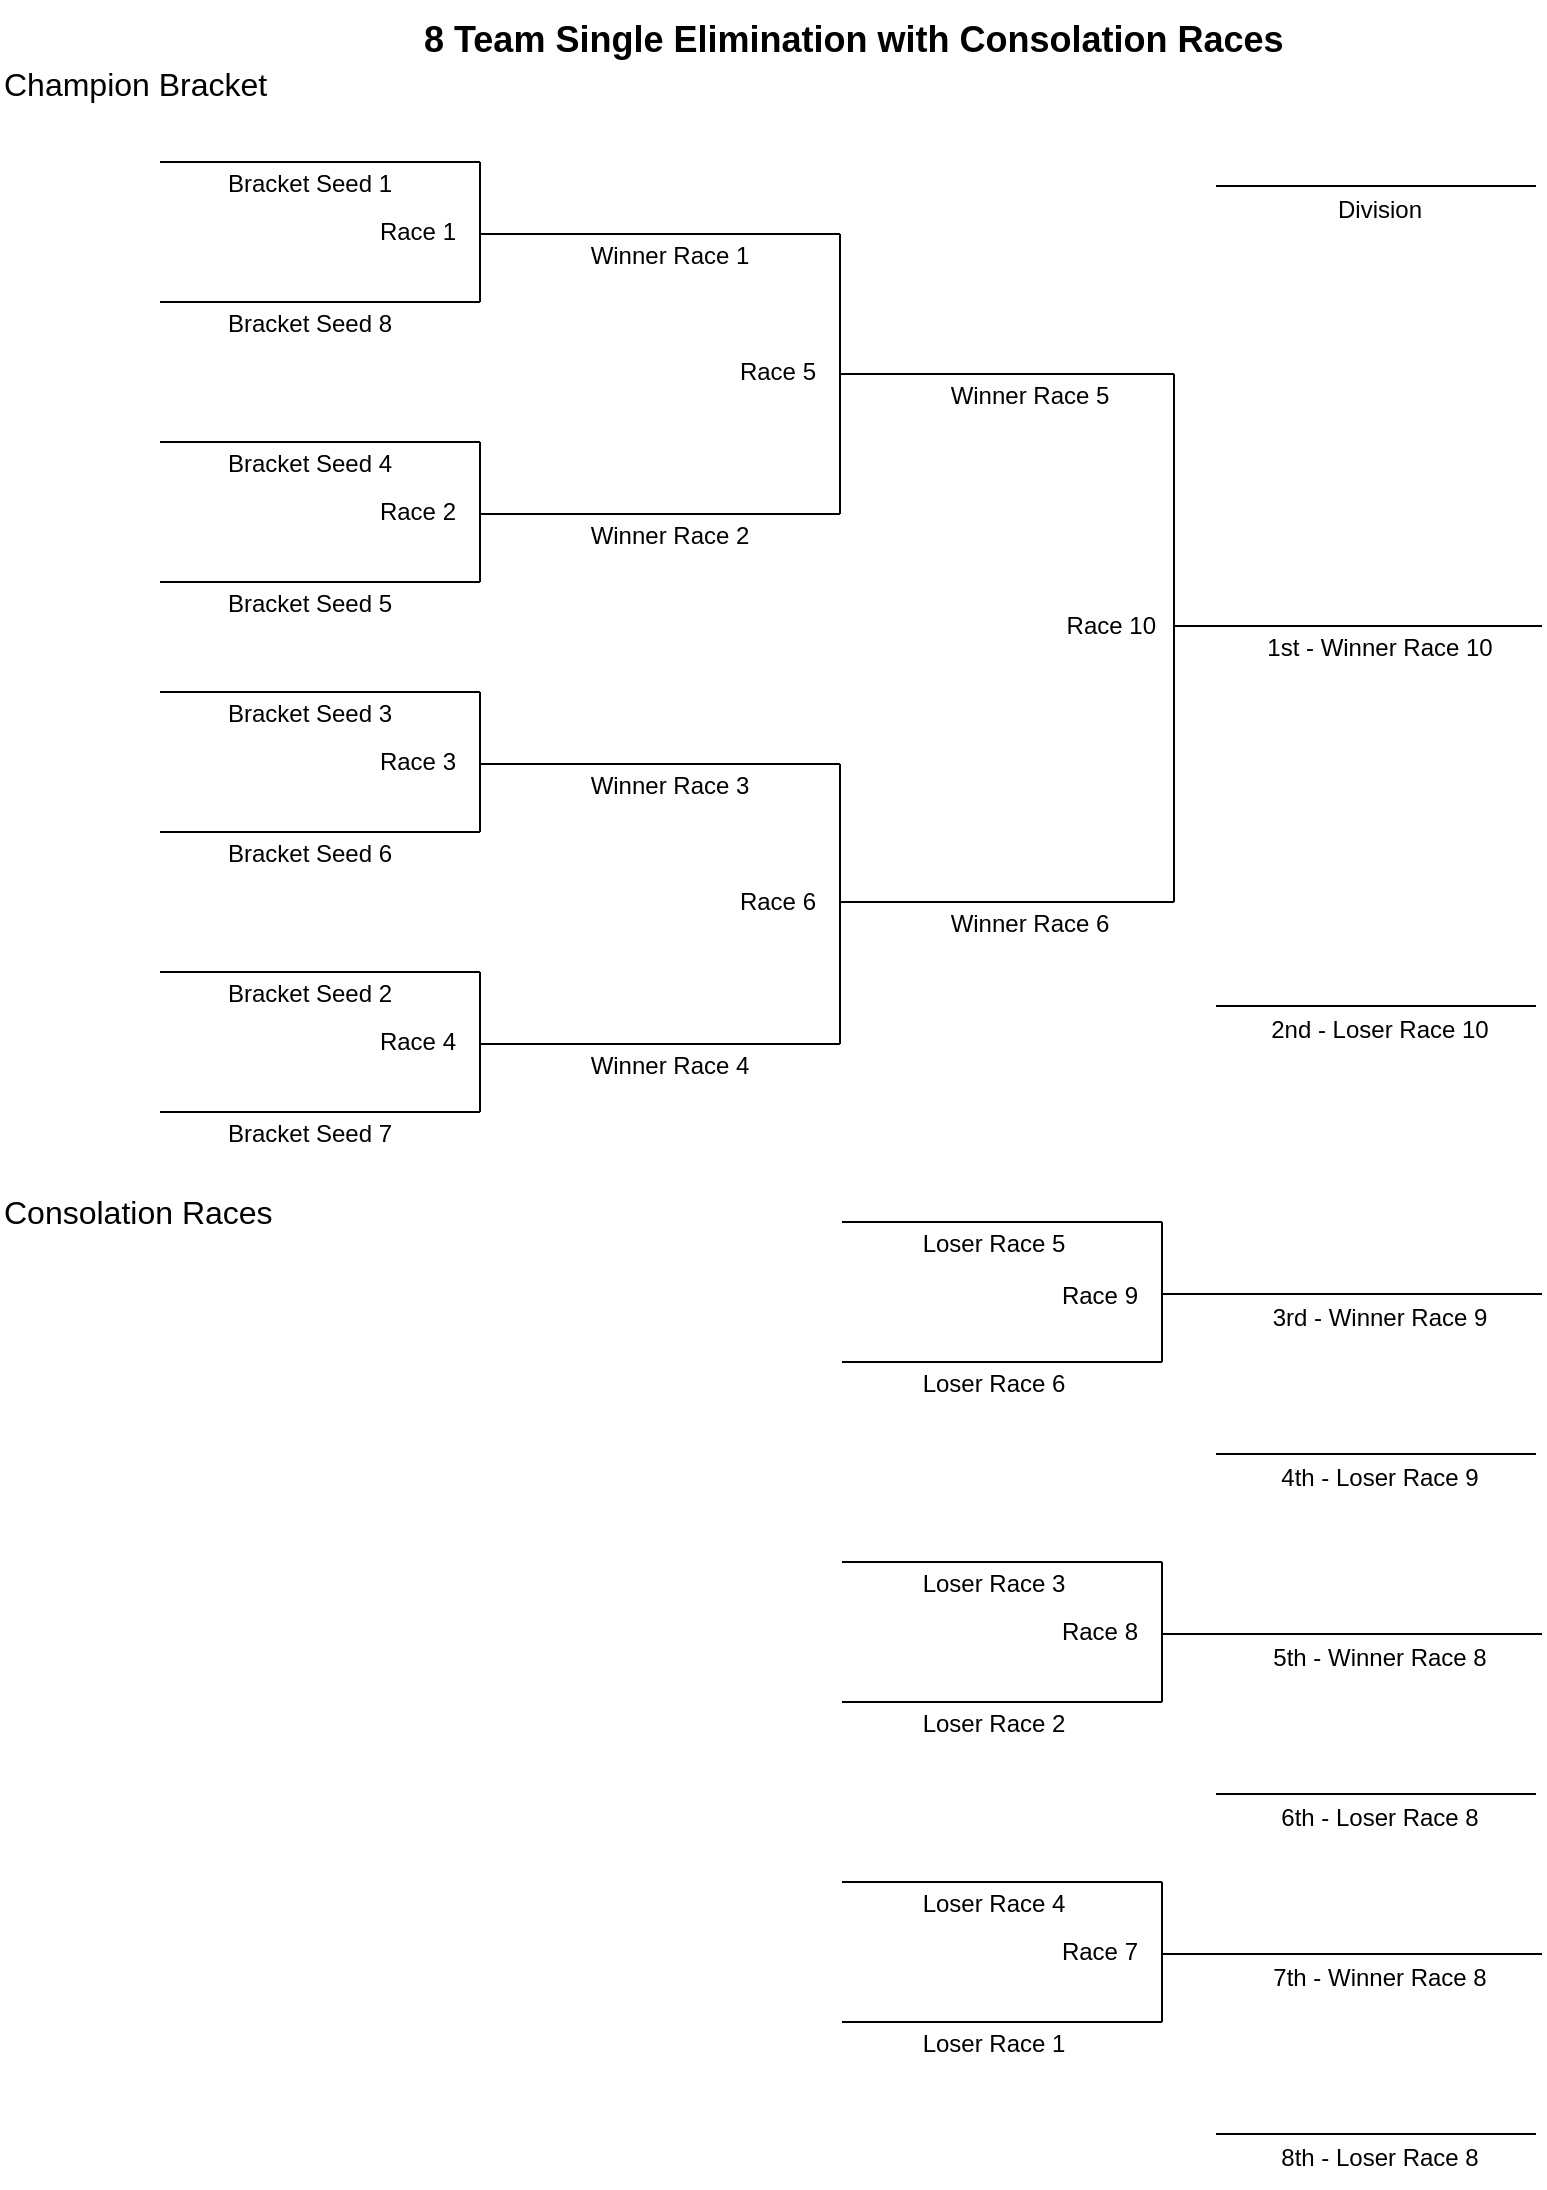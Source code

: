 <mxfile version="25.0.2">
  <diagram name="Page-1" id="gNxw8MddvVBNjZTbIHWo">
    <mxGraphModel dx="1114" dy="999" grid="1" gridSize="10" guides="1" tooltips="1" connect="1" arrows="1" fold="1" page="1" pageScale="1" pageWidth="850" pageHeight="1100" math="0" shadow="0">
      <root>
        <mxCell id="0" />
        <mxCell id="1" parent="0" />
        <mxCell id="H3SU6zbXUFuWfZ92cG2d-4" value="&lt;font style=&quot;font-size: 16px;&quot;&gt;Champion Bracket&lt;/font&gt;" style="text;html=1;align=left;verticalAlign=middle;whiteSpace=wrap;rounded=0;" parent="1" vertex="1">
          <mxGeometry x="9" y="30" width="141" height="30" as="geometry" />
        </mxCell>
        <mxCell id="H3SU6zbXUFuWfZ92cG2d-8" value="" style="group" parent="1" vertex="1" connectable="0">
          <mxGeometry x="289" y="120" width="320" height="70" as="geometry" />
        </mxCell>
        <mxCell id="H3SU6zbXUFuWfZ92cG2d-1" value="" style="endArrow=none;html=1;rounded=0;" parent="H3SU6zbXUFuWfZ92cG2d-8" edge="1">
          <mxGeometry width="50" height="50" relative="1" as="geometry">
            <mxPoint as="sourcePoint" />
            <mxPoint x="140" as="targetPoint" />
          </mxGeometry>
        </mxCell>
        <mxCell id="H3SU6zbXUFuWfZ92cG2d-2" value="" style="endArrow=none;html=1;rounded=0;" parent="H3SU6zbXUFuWfZ92cG2d-8" edge="1">
          <mxGeometry width="50" height="50" relative="1" as="geometry">
            <mxPoint y="140" as="sourcePoint" />
            <mxPoint x="140" y="140" as="targetPoint" />
          </mxGeometry>
        </mxCell>
        <mxCell id="H3SU6zbXUFuWfZ92cG2d-3" value="" style="endArrow=none;html=1;rounded=0;" parent="H3SU6zbXUFuWfZ92cG2d-8" edge="1">
          <mxGeometry width="50" height="50" relative="1" as="geometry">
            <mxPoint x="140" y="140" as="sourcePoint" />
            <mxPoint x="140" as="targetPoint" />
          </mxGeometry>
        </mxCell>
        <mxCell id="H3SU6zbXUFuWfZ92cG2d-5" value="Race 5" style="text;html=1;align=right;verticalAlign=middle;whiteSpace=wrap;rounded=0;" parent="H3SU6zbXUFuWfZ92cG2d-8" vertex="1">
          <mxGeometry x="40" y="54" width="90" height="30" as="geometry" />
        </mxCell>
        <mxCell id="H3SU6zbXUFuWfZ92cG2d-7" value="" style="endArrow=none;html=1;rounded=0;" parent="H3SU6zbXUFuWfZ92cG2d-8" edge="1">
          <mxGeometry width="50" height="50" relative="1" as="geometry">
            <mxPoint x="140" y="70" as="sourcePoint" />
            <mxPoint x="300" y="70" as="targetPoint" />
          </mxGeometry>
        </mxCell>
        <mxCell id="H3SU6zbXUFuWfZ92cG2d-9" value="" style="group" parent="1" vertex="1" connectable="0">
          <mxGeometry x="289" y="390" width="360" height="70" as="geometry" />
        </mxCell>
        <mxCell id="H3SU6zbXUFuWfZ92cG2d-14" value="" style="endArrow=none;html=1;rounded=0;" parent="H3SU6zbXUFuWfZ92cG2d-9" edge="1">
          <mxGeometry width="50" height="50" relative="1" as="geometry">
            <mxPoint x="140" y="64" as="sourcePoint" />
            <mxPoint x="300" y="64" as="targetPoint" />
          </mxGeometry>
        </mxCell>
        <mxCell id="H3SU6zbXUFuWfZ92cG2d-38" value="Winner Race 6" style="text;html=1;align=center;verticalAlign=middle;whiteSpace=wrap;rounded=0;" parent="H3SU6zbXUFuWfZ92cG2d-9" vertex="1">
          <mxGeometry x="190" y="60" width="90" height="30" as="geometry" />
        </mxCell>
        <mxCell id="H3SU6zbXUFuWfZ92cG2d-15" value="" style="group" parent="1" vertex="1" connectable="0">
          <mxGeometry x="368" y="784" width="320" height="70" as="geometry" />
        </mxCell>
        <mxCell id="H3SU6zbXUFuWfZ92cG2d-16" value="" style="endArrow=none;html=1;rounded=0;" parent="H3SU6zbXUFuWfZ92cG2d-15" edge="1">
          <mxGeometry width="50" height="50" relative="1" as="geometry">
            <mxPoint x="62" as="sourcePoint" />
            <mxPoint x="222" as="targetPoint" />
          </mxGeometry>
        </mxCell>
        <mxCell id="H3SU6zbXUFuWfZ92cG2d-17" value="" style="endArrow=none;html=1;rounded=0;" parent="H3SU6zbXUFuWfZ92cG2d-15" edge="1">
          <mxGeometry width="50" height="50" relative="1" as="geometry">
            <mxPoint x="62" y="70" as="sourcePoint" />
            <mxPoint x="222" y="70" as="targetPoint" />
          </mxGeometry>
        </mxCell>
        <mxCell id="H3SU6zbXUFuWfZ92cG2d-18" value="" style="endArrow=none;html=1;rounded=0;" parent="H3SU6zbXUFuWfZ92cG2d-15" edge="1">
          <mxGeometry width="50" height="50" relative="1" as="geometry">
            <mxPoint x="222" y="70" as="sourcePoint" />
            <mxPoint x="222" as="targetPoint" />
          </mxGeometry>
        </mxCell>
        <mxCell id="H3SU6zbXUFuWfZ92cG2d-19" value="Race 8" style="text;html=1;align=right;verticalAlign=middle;whiteSpace=wrap;rounded=0;" parent="H3SU6zbXUFuWfZ92cG2d-15" vertex="1">
          <mxGeometry x="122" y="20" width="90" height="30" as="geometry" />
        </mxCell>
        <mxCell id="H3SU6zbXUFuWfZ92cG2d-20" value="" style="endArrow=none;html=1;rounded=0;" parent="H3SU6zbXUFuWfZ92cG2d-15" edge="1">
          <mxGeometry width="50" height="50" relative="1" as="geometry">
            <mxPoint x="222" y="36" as="sourcePoint" />
            <mxPoint x="412" y="36" as="targetPoint" />
          </mxGeometry>
        </mxCell>
        <mxCell id="H3SU6zbXUFuWfZ92cG2d-21" value="&lt;font style=&quot;font-size: 16px;&quot;&gt;Consolation Races&lt;/font&gt;" style="text;html=1;align=left;verticalAlign=middle;whiteSpace=wrap;rounded=0;" parent="1" vertex="1">
          <mxGeometry x="9" y="594" width="151" height="30" as="geometry" />
        </mxCell>
        <mxCell id="H3SU6zbXUFuWfZ92cG2d-22" value="Race 10" style="text;html=1;align=right;verticalAlign=middle;whiteSpace=wrap;rounded=0;" parent="1" vertex="1">
          <mxGeometry x="499" y="301" width="90" height="30" as="geometry" />
        </mxCell>
        <mxCell id="H3SU6zbXUFuWfZ92cG2d-24" value="" style="endArrow=none;html=1;rounded=0;" parent="1" edge="1">
          <mxGeometry width="50" height="50" relative="1" as="geometry">
            <mxPoint x="596" y="454" as="sourcePoint" />
            <mxPoint x="596" y="190" as="targetPoint" />
          </mxGeometry>
        </mxCell>
        <mxCell id="H3SU6zbXUFuWfZ92cG2d-25" value="" style="endArrow=none;html=1;rounded=0;" parent="1" edge="1">
          <mxGeometry width="50" height="50" relative="1" as="geometry">
            <mxPoint x="596" y="316" as="sourcePoint" />
            <mxPoint x="780" y="316" as="targetPoint" />
          </mxGeometry>
        </mxCell>
        <mxCell id="H3SU6zbXUFuWfZ92cG2d-26" value="" style="endArrow=none;html=1;rounded=0;" parent="1" edge="1">
          <mxGeometry width="50" height="50" relative="1" as="geometry">
            <mxPoint x="617" y="506" as="sourcePoint" />
            <mxPoint x="777" y="506" as="targetPoint" />
          </mxGeometry>
        </mxCell>
        <mxCell id="H3SU6zbXUFuWfZ92cG2d-32" value="1st - Winner Race 10" style="text;html=1;align=center;verticalAlign=middle;whiteSpace=wrap;rounded=0;" parent="1" vertex="1">
          <mxGeometry x="641" y="312" width="116" height="30" as="geometry" />
        </mxCell>
        <mxCell id="H3SU6zbXUFuWfZ92cG2d-33" value="2nd - Loser Race 10" style="text;html=1;align=center;verticalAlign=middle;whiteSpace=wrap;rounded=0;" parent="1" vertex="1">
          <mxGeometry x="641" y="503" width="116" height="30" as="geometry" />
        </mxCell>
        <mxCell id="H3SU6zbXUFuWfZ92cG2d-36" value="4th - Loser Race 9" style="text;html=1;align=center;verticalAlign=middle;whiteSpace=wrap;rounded=0;" parent="1" vertex="1">
          <mxGeometry x="641" y="727" width="116" height="30" as="geometry" />
        </mxCell>
        <mxCell id="H3SU6zbXUFuWfZ92cG2d-37" value="Winner Race 5" style="text;html=1;align=center;verticalAlign=middle;whiteSpace=wrap;rounded=0;" parent="1" vertex="1">
          <mxGeometry x="479" y="186" width="90" height="30" as="geometry" />
        </mxCell>
        <mxCell id="H3SU6zbXUFuWfZ92cG2d-39" value="Loser Race 3" style="text;html=1;align=center;verticalAlign=middle;whiteSpace=wrap;rounded=0;" parent="1" vertex="1">
          <mxGeometry x="461" y="780" width="90" height="30" as="geometry" />
        </mxCell>
        <mxCell id="H3SU6zbXUFuWfZ92cG2d-40" value="Loser Race 2" style="text;html=1;align=center;verticalAlign=middle;whiteSpace=wrap;rounded=0;" parent="1" vertex="1">
          <mxGeometry x="461" y="850" width="90" height="30" as="geometry" />
        </mxCell>
        <mxCell id="H3SU6zbXUFuWfZ92cG2d-41" value="Winner Race 1" style="text;html=1;align=center;verticalAlign=middle;whiteSpace=wrap;rounded=0;" parent="1" vertex="1">
          <mxGeometry x="299" y="116" width="90" height="30" as="geometry" />
        </mxCell>
        <mxCell id="H3SU6zbXUFuWfZ92cG2d-42" value="Winner Race 2" style="text;html=1;align=center;verticalAlign=middle;whiteSpace=wrap;rounded=0;" parent="1" vertex="1">
          <mxGeometry x="299" y="256" width="90" height="30" as="geometry" />
        </mxCell>
        <mxCell id="IuvQdy2Z3pqtqVISLEcr-9" value="5th - Winner Race 8" style="text;html=1;align=center;verticalAlign=middle;whiteSpace=wrap;rounded=0;" parent="1" vertex="1">
          <mxGeometry x="636" y="817" width="126" height="30" as="geometry" />
        </mxCell>
        <mxCell id="IuvQdy2Z3pqtqVISLEcr-16" value="" style="endArrow=none;html=1;rounded=0;" parent="1" edge="1">
          <mxGeometry width="50" height="50" relative="1" as="geometry">
            <mxPoint x="518" y="190" as="sourcePoint" />
            <mxPoint x="596" y="190" as="targetPoint" />
          </mxGeometry>
        </mxCell>
        <mxCell id="IuvQdy2Z3pqtqVISLEcr-17" value="" style="endArrow=none;html=1;rounded=0;" parent="1" edge="1">
          <mxGeometry width="50" height="50" relative="1" as="geometry">
            <mxPoint x="518" y="454" as="sourcePoint" />
            <mxPoint x="596" y="454" as="targetPoint" />
          </mxGeometry>
        </mxCell>
        <mxCell id="IuvQdy2Z3pqtqVISLEcr-18" value="" style="endArrow=none;html=1;rounded=0;" parent="1" edge="1">
          <mxGeometry width="50" height="50" relative="1" as="geometry">
            <mxPoint x="617" y="730" as="sourcePoint" />
            <mxPoint x="777" y="730" as="targetPoint" />
          </mxGeometry>
        </mxCell>
        <mxCell id="Z-EwFcKrp6Wiq-JpFyMq-1" value="" style="group" parent="1" vertex="1" connectable="0">
          <mxGeometry x="89" y="154" width="320" height="70" as="geometry" />
        </mxCell>
        <mxCell id="Z-EwFcKrp6Wiq-JpFyMq-2" value="" style="endArrow=none;html=1;rounded=0;" parent="Z-EwFcKrp6Wiq-JpFyMq-1" edge="1">
          <mxGeometry width="50" height="50" relative="1" as="geometry">
            <mxPoint y="70" as="sourcePoint" />
            <mxPoint x="160" y="70" as="targetPoint" />
          </mxGeometry>
        </mxCell>
        <mxCell id="Z-EwFcKrp6Wiq-JpFyMq-3" value="" style="endArrow=none;html=1;rounded=0;" parent="Z-EwFcKrp6Wiq-JpFyMq-1" edge="1">
          <mxGeometry width="50" height="50" relative="1" as="geometry">
            <mxPoint y="140" as="sourcePoint" />
            <mxPoint x="160" y="140" as="targetPoint" />
          </mxGeometry>
        </mxCell>
        <mxCell id="Z-EwFcKrp6Wiq-JpFyMq-4" value="" style="endArrow=none;html=1;rounded=0;" parent="Z-EwFcKrp6Wiq-JpFyMq-1" edge="1">
          <mxGeometry width="50" height="50" relative="1" as="geometry">
            <mxPoint x="160" y="140" as="sourcePoint" />
            <mxPoint x="160" y="70" as="targetPoint" />
          </mxGeometry>
        </mxCell>
        <mxCell id="Z-EwFcKrp6Wiq-JpFyMq-5" value="Race 2" style="text;html=1;align=right;verticalAlign=middle;whiteSpace=wrap;rounded=0;" parent="Z-EwFcKrp6Wiq-JpFyMq-1" vertex="1">
          <mxGeometry x="60" y="90" width="90" height="30" as="geometry" />
        </mxCell>
        <mxCell id="Z-EwFcKrp6Wiq-JpFyMq-6" value="" style="endArrow=none;html=1;rounded=0;" parent="Z-EwFcKrp6Wiq-JpFyMq-1" edge="1">
          <mxGeometry width="50" height="50" relative="1" as="geometry">
            <mxPoint x="160" y="106" as="sourcePoint" />
            <mxPoint x="320" y="106" as="targetPoint" />
          </mxGeometry>
        </mxCell>
        <mxCell id="Z-EwFcKrp6Wiq-JpFyMq-7" value="" style="group" parent="1" vertex="1" connectable="0">
          <mxGeometry x="368" y="614" width="320" height="70" as="geometry" />
        </mxCell>
        <mxCell id="Z-EwFcKrp6Wiq-JpFyMq-8" value="" style="endArrow=none;html=1;rounded=0;" parent="Z-EwFcKrp6Wiq-JpFyMq-7" edge="1">
          <mxGeometry width="50" height="50" relative="1" as="geometry">
            <mxPoint x="62" as="sourcePoint" />
            <mxPoint x="222" as="targetPoint" />
          </mxGeometry>
        </mxCell>
        <mxCell id="Z-EwFcKrp6Wiq-JpFyMq-9" value="" style="endArrow=none;html=1;rounded=0;" parent="Z-EwFcKrp6Wiq-JpFyMq-7" edge="1">
          <mxGeometry width="50" height="50" relative="1" as="geometry">
            <mxPoint x="62" y="70" as="sourcePoint" />
            <mxPoint x="222" y="70" as="targetPoint" />
          </mxGeometry>
        </mxCell>
        <mxCell id="Z-EwFcKrp6Wiq-JpFyMq-10" value="" style="endArrow=none;html=1;rounded=0;" parent="Z-EwFcKrp6Wiq-JpFyMq-7" edge="1">
          <mxGeometry width="50" height="50" relative="1" as="geometry">
            <mxPoint x="222" y="70" as="sourcePoint" />
            <mxPoint x="222" as="targetPoint" />
          </mxGeometry>
        </mxCell>
        <mxCell id="Z-EwFcKrp6Wiq-JpFyMq-11" value="Race 9" style="text;html=1;align=right;verticalAlign=middle;whiteSpace=wrap;rounded=0;" parent="Z-EwFcKrp6Wiq-JpFyMq-7" vertex="1">
          <mxGeometry x="122" y="22" width="90" height="30" as="geometry" />
        </mxCell>
        <mxCell id="Z-EwFcKrp6Wiq-JpFyMq-12" value="" style="endArrow=none;html=1;rounded=0;" parent="Z-EwFcKrp6Wiq-JpFyMq-7" edge="1">
          <mxGeometry width="50" height="50" relative="1" as="geometry">
            <mxPoint x="222" y="36" as="sourcePoint" />
            <mxPoint x="412" y="36" as="targetPoint" />
          </mxGeometry>
        </mxCell>
        <mxCell id="Z-EwFcKrp6Wiq-JpFyMq-13" value="Loser Race 5" style="text;html=1;align=center;verticalAlign=middle;whiteSpace=wrap;rounded=0;" parent="1" vertex="1">
          <mxGeometry x="461" y="610" width="90" height="30" as="geometry" />
        </mxCell>
        <mxCell id="Z-EwFcKrp6Wiq-JpFyMq-14" value="Loser Race 6" style="text;html=1;align=center;verticalAlign=middle;whiteSpace=wrap;rounded=0;" parent="1" vertex="1">
          <mxGeometry x="461" y="680" width="90" height="30" as="geometry" />
        </mxCell>
        <mxCell id="Z-EwFcKrp6Wiq-JpFyMq-15" value="3rd - Winner Race 9" style="text;html=1;align=center;verticalAlign=middle;whiteSpace=wrap;rounded=0;" parent="1" vertex="1">
          <mxGeometry x="641" y="647" width="116" height="30" as="geometry" />
        </mxCell>
        <mxCell id="Z-EwFcKrp6Wiq-JpFyMq-16" value="Bracket Seed 4" style="text;html=1;align=center;verticalAlign=middle;whiteSpace=wrap;rounded=0;" parent="1" vertex="1">
          <mxGeometry x="119" y="220" width="90" height="30" as="geometry" />
        </mxCell>
        <mxCell id="Z-EwFcKrp6Wiq-JpFyMq-17" value="Bracket Seed 5" style="text;html=1;align=center;verticalAlign=middle;whiteSpace=wrap;rounded=0;" parent="1" vertex="1">
          <mxGeometry x="119" y="290" width="90" height="30" as="geometry" />
        </mxCell>
        <mxCell id="Z-EwFcKrp6Wiq-JpFyMq-21" value="6th - Loser Race 8" style="text;html=1;align=center;verticalAlign=middle;whiteSpace=wrap;rounded=0;" parent="1" vertex="1">
          <mxGeometry x="646" y="897" width="106" height="30" as="geometry" />
        </mxCell>
        <mxCell id="Z-EwFcKrp6Wiq-JpFyMq-22" value="" style="endArrow=none;html=1;rounded=0;" parent="1" edge="1">
          <mxGeometry width="50" height="50" relative="1" as="geometry">
            <mxPoint x="617" y="900" as="sourcePoint" />
            <mxPoint x="777" y="900" as="targetPoint" />
          </mxGeometry>
        </mxCell>
        <mxCell id="csj1tmw9l9uNEUCIM7JJ-13" value="" style="endArrow=none;html=1;rounded=0;" parent="1" edge="1">
          <mxGeometry width="50" height="50" relative="1" as="geometry">
            <mxPoint x="89" y="84" as="sourcePoint" />
            <mxPoint x="249" y="84" as="targetPoint" />
          </mxGeometry>
        </mxCell>
        <mxCell id="csj1tmw9l9uNEUCIM7JJ-14" value="" style="endArrow=none;html=1;rounded=0;" parent="1" edge="1">
          <mxGeometry width="50" height="50" relative="1" as="geometry">
            <mxPoint x="89" y="154" as="sourcePoint" />
            <mxPoint x="249" y="154" as="targetPoint" />
          </mxGeometry>
        </mxCell>
        <mxCell id="csj1tmw9l9uNEUCIM7JJ-15" value="" style="endArrow=none;html=1;rounded=0;" parent="1" edge="1">
          <mxGeometry width="50" height="50" relative="1" as="geometry">
            <mxPoint x="249" y="154" as="sourcePoint" />
            <mxPoint x="249" y="84" as="targetPoint" />
          </mxGeometry>
        </mxCell>
        <mxCell id="csj1tmw9l9uNEUCIM7JJ-16" value="Race 1" style="text;html=1;align=right;verticalAlign=middle;whiteSpace=wrap;rounded=0;" parent="1" vertex="1">
          <mxGeometry x="149" y="104" width="90" height="30" as="geometry" />
        </mxCell>
        <mxCell id="csj1tmw9l9uNEUCIM7JJ-17" value="" style="endArrow=none;html=1;rounded=0;" parent="1" edge="1">
          <mxGeometry width="50" height="50" relative="1" as="geometry">
            <mxPoint x="249" y="120" as="sourcePoint" />
            <mxPoint x="409" y="120" as="targetPoint" />
          </mxGeometry>
        </mxCell>
        <mxCell id="csj1tmw9l9uNEUCIM7JJ-18" value="Bracket Seed 1" style="text;html=1;align=center;verticalAlign=middle;whiteSpace=wrap;rounded=0;" parent="1" vertex="1">
          <mxGeometry x="119" y="80" width="90" height="30" as="geometry" />
        </mxCell>
        <mxCell id="csj1tmw9l9uNEUCIM7JJ-19" value="Bracket Seed 8" style="text;html=1;align=center;verticalAlign=middle;whiteSpace=wrap;rounded=0;" parent="1" vertex="1">
          <mxGeometry x="119" y="150" width="90" height="30" as="geometry" />
        </mxCell>
        <mxCell id="csj1tmw9l9uNEUCIM7JJ-20" value="" style="group" parent="1" vertex="1" connectable="0">
          <mxGeometry x="368" y="944" width="320" height="70" as="geometry" />
        </mxCell>
        <mxCell id="csj1tmw9l9uNEUCIM7JJ-21" value="" style="endArrow=none;html=1;rounded=0;" parent="csj1tmw9l9uNEUCIM7JJ-20" edge="1">
          <mxGeometry width="50" height="50" relative="1" as="geometry">
            <mxPoint x="62" as="sourcePoint" />
            <mxPoint x="222" as="targetPoint" />
          </mxGeometry>
        </mxCell>
        <mxCell id="csj1tmw9l9uNEUCIM7JJ-22" value="" style="endArrow=none;html=1;rounded=0;" parent="csj1tmw9l9uNEUCIM7JJ-20" edge="1">
          <mxGeometry width="50" height="50" relative="1" as="geometry">
            <mxPoint x="62" y="70" as="sourcePoint" />
            <mxPoint x="222" y="70" as="targetPoint" />
          </mxGeometry>
        </mxCell>
        <mxCell id="csj1tmw9l9uNEUCIM7JJ-23" value="" style="endArrow=none;html=1;rounded=0;" parent="csj1tmw9l9uNEUCIM7JJ-20" edge="1">
          <mxGeometry width="50" height="50" relative="1" as="geometry">
            <mxPoint x="222" y="70" as="sourcePoint" />
            <mxPoint x="222" as="targetPoint" />
          </mxGeometry>
        </mxCell>
        <mxCell id="csj1tmw9l9uNEUCIM7JJ-24" value="Race 7" style="text;html=1;align=right;verticalAlign=middle;whiteSpace=wrap;rounded=0;" parent="csj1tmw9l9uNEUCIM7JJ-20" vertex="1">
          <mxGeometry x="122" y="20" width="90" height="30" as="geometry" />
        </mxCell>
        <mxCell id="csj1tmw9l9uNEUCIM7JJ-25" value="" style="endArrow=none;html=1;rounded=0;" parent="csj1tmw9l9uNEUCIM7JJ-20" edge="1">
          <mxGeometry width="50" height="50" relative="1" as="geometry">
            <mxPoint x="222" y="36" as="sourcePoint" />
            <mxPoint x="412" y="36" as="targetPoint" />
          </mxGeometry>
        </mxCell>
        <mxCell id="csj1tmw9l9uNEUCIM7JJ-26" value="Loser Race 1" style="text;html=1;align=center;verticalAlign=middle;whiteSpace=wrap;rounded=0;" parent="1" vertex="1">
          <mxGeometry x="461" y="1010" width="90" height="30" as="geometry" />
        </mxCell>
        <mxCell id="csj1tmw9l9uNEUCIM7JJ-27" value="7th - Winner Race 8" style="text;html=1;align=center;verticalAlign=middle;whiteSpace=wrap;rounded=0;" parent="1" vertex="1">
          <mxGeometry x="641" y="977" width="116" height="30" as="geometry" />
        </mxCell>
        <mxCell id="csj1tmw9l9uNEUCIM7JJ-30" value="8th - Loser Race 8" style="text;html=1;align=center;verticalAlign=middle;whiteSpace=wrap;rounded=0;" parent="1" vertex="1">
          <mxGeometry x="646" y="1067" width="106" height="30" as="geometry" />
        </mxCell>
        <mxCell id="csj1tmw9l9uNEUCIM7JJ-31" value="" style="endArrow=none;html=1;rounded=0;" parent="1" edge="1">
          <mxGeometry width="50" height="50" relative="1" as="geometry">
            <mxPoint x="617" y="1070" as="sourcePoint" />
            <mxPoint x="777" y="1070" as="targetPoint" />
          </mxGeometry>
        </mxCell>
        <mxCell id="csj1tmw9l9uNEUCIM7JJ-32" value="Loser Race 4" style="text;html=1;align=center;verticalAlign=middle;whiteSpace=wrap;rounded=0;" parent="1" vertex="1">
          <mxGeometry x="461" y="940" width="90" height="30" as="geometry" />
        </mxCell>
        <mxCell id="csj1tmw9l9uNEUCIM7JJ-33" value="" style="endArrow=none;html=1;rounded=0;" parent="1" edge="1">
          <mxGeometry width="50" height="50" relative="1" as="geometry">
            <mxPoint x="289" y="385" as="sourcePoint" />
            <mxPoint x="429" y="385" as="targetPoint" />
          </mxGeometry>
        </mxCell>
        <mxCell id="csj1tmw9l9uNEUCIM7JJ-34" value="" style="endArrow=none;html=1;rounded=0;" parent="1" edge="1">
          <mxGeometry width="50" height="50" relative="1" as="geometry">
            <mxPoint x="289" y="525" as="sourcePoint" />
            <mxPoint x="429" y="525" as="targetPoint" />
          </mxGeometry>
        </mxCell>
        <mxCell id="csj1tmw9l9uNEUCIM7JJ-35" value="" style="endArrow=none;html=1;rounded=0;" parent="1" edge="1">
          <mxGeometry width="50" height="50" relative="1" as="geometry">
            <mxPoint x="429" y="525" as="sourcePoint" />
            <mxPoint x="429" y="385" as="targetPoint" />
          </mxGeometry>
        </mxCell>
        <mxCell id="csj1tmw9l9uNEUCIM7JJ-36" value="Race 6" style="text;html=1;align=right;verticalAlign=middle;whiteSpace=wrap;rounded=0;" parent="1" vertex="1">
          <mxGeometry x="329" y="439" width="90" height="30" as="geometry" />
        </mxCell>
        <mxCell id="csj1tmw9l9uNEUCIM7JJ-37" value="Winner Race 3" style="text;html=1;align=center;verticalAlign=middle;whiteSpace=wrap;rounded=0;" parent="1" vertex="1">
          <mxGeometry x="299" y="381" width="90" height="30" as="geometry" />
        </mxCell>
        <mxCell id="csj1tmw9l9uNEUCIM7JJ-38" value="Winner Race 4" style="text;html=1;align=center;verticalAlign=middle;whiteSpace=wrap;rounded=0;" parent="1" vertex="1">
          <mxGeometry x="299" y="521" width="90" height="30" as="geometry" />
        </mxCell>
        <mxCell id="csj1tmw9l9uNEUCIM7JJ-39" value="" style="group" parent="1" vertex="1" connectable="0">
          <mxGeometry x="89" y="419" width="320" height="70" as="geometry" />
        </mxCell>
        <mxCell id="csj1tmw9l9uNEUCIM7JJ-40" value="" style="endArrow=none;html=1;rounded=0;" parent="csj1tmw9l9uNEUCIM7JJ-39" edge="1">
          <mxGeometry width="50" height="50" relative="1" as="geometry">
            <mxPoint y="70" as="sourcePoint" />
            <mxPoint x="160" y="70" as="targetPoint" />
          </mxGeometry>
        </mxCell>
        <mxCell id="csj1tmw9l9uNEUCIM7JJ-41" value="" style="endArrow=none;html=1;rounded=0;" parent="csj1tmw9l9uNEUCIM7JJ-39" edge="1">
          <mxGeometry width="50" height="50" relative="1" as="geometry">
            <mxPoint y="140" as="sourcePoint" />
            <mxPoint x="160" y="140" as="targetPoint" />
          </mxGeometry>
        </mxCell>
        <mxCell id="csj1tmw9l9uNEUCIM7JJ-42" value="" style="endArrow=none;html=1;rounded=0;" parent="csj1tmw9l9uNEUCIM7JJ-39" edge="1">
          <mxGeometry width="50" height="50" relative="1" as="geometry">
            <mxPoint x="160" y="140" as="sourcePoint" />
            <mxPoint x="160" y="70" as="targetPoint" />
          </mxGeometry>
        </mxCell>
        <mxCell id="csj1tmw9l9uNEUCIM7JJ-43" value="Race 4" style="text;html=1;align=right;verticalAlign=middle;whiteSpace=wrap;rounded=0;" parent="csj1tmw9l9uNEUCIM7JJ-39" vertex="1">
          <mxGeometry x="60" y="90" width="90" height="30" as="geometry" />
        </mxCell>
        <mxCell id="csj1tmw9l9uNEUCIM7JJ-44" value="" style="endArrow=none;html=1;rounded=0;" parent="csj1tmw9l9uNEUCIM7JJ-39" edge="1">
          <mxGeometry width="50" height="50" relative="1" as="geometry">
            <mxPoint x="160" y="106" as="sourcePoint" />
            <mxPoint x="320" y="106" as="targetPoint" />
          </mxGeometry>
        </mxCell>
        <mxCell id="csj1tmw9l9uNEUCIM7JJ-45" value="Bracket Seed 2" style="text;html=1;align=center;verticalAlign=middle;whiteSpace=wrap;rounded=0;" parent="1" vertex="1">
          <mxGeometry x="119" y="485" width="90" height="30" as="geometry" />
        </mxCell>
        <mxCell id="csj1tmw9l9uNEUCIM7JJ-46" value="Bracket Seed 7" style="text;html=1;align=center;verticalAlign=middle;whiteSpace=wrap;rounded=0;" parent="1" vertex="1">
          <mxGeometry x="119" y="555" width="90" height="30" as="geometry" />
        </mxCell>
        <mxCell id="csj1tmw9l9uNEUCIM7JJ-47" value="" style="endArrow=none;html=1;rounded=0;" parent="1" edge="1">
          <mxGeometry width="50" height="50" relative="1" as="geometry">
            <mxPoint x="89" y="349" as="sourcePoint" />
            <mxPoint x="249" y="349" as="targetPoint" />
          </mxGeometry>
        </mxCell>
        <mxCell id="csj1tmw9l9uNEUCIM7JJ-48" value="" style="endArrow=none;html=1;rounded=0;" parent="1" edge="1">
          <mxGeometry width="50" height="50" relative="1" as="geometry">
            <mxPoint x="89" y="419" as="sourcePoint" />
            <mxPoint x="249" y="419" as="targetPoint" />
          </mxGeometry>
        </mxCell>
        <mxCell id="csj1tmw9l9uNEUCIM7JJ-49" value="" style="endArrow=none;html=1;rounded=0;" parent="1" edge="1">
          <mxGeometry width="50" height="50" relative="1" as="geometry">
            <mxPoint x="249" y="419" as="sourcePoint" />
            <mxPoint x="249" y="349" as="targetPoint" />
          </mxGeometry>
        </mxCell>
        <mxCell id="csj1tmw9l9uNEUCIM7JJ-50" value="Race 3" style="text;html=1;align=right;verticalAlign=middle;whiteSpace=wrap;rounded=0;" parent="1" vertex="1">
          <mxGeometry x="149" y="369" width="90" height="30" as="geometry" />
        </mxCell>
        <mxCell id="csj1tmw9l9uNEUCIM7JJ-51" value="" style="endArrow=none;html=1;rounded=0;" parent="1" edge="1">
          <mxGeometry width="50" height="50" relative="1" as="geometry">
            <mxPoint x="249" y="385" as="sourcePoint" />
            <mxPoint x="409" y="385" as="targetPoint" />
          </mxGeometry>
        </mxCell>
        <mxCell id="csj1tmw9l9uNEUCIM7JJ-52" value="Bracket Seed 3" style="text;html=1;align=center;verticalAlign=middle;whiteSpace=wrap;rounded=0;" parent="1" vertex="1">
          <mxGeometry x="119" y="345" width="90" height="30" as="geometry" />
        </mxCell>
        <mxCell id="csj1tmw9l9uNEUCIM7JJ-53" value="Bracket Seed 6" style="text;html=1;align=center;verticalAlign=middle;whiteSpace=wrap;rounded=0;" parent="1" vertex="1">
          <mxGeometry x="119" y="415" width="90" height="30" as="geometry" />
        </mxCell>
        <mxCell id="-aI-B0rRfeycjIkAg7yI-1" value="8 Team Single Elimination with Consolation Races" style="text;html=1;align=left;verticalAlign=middle;resizable=0;points=[];autosize=1;strokeColor=none;fillColor=none;fontStyle=1;fontSize=18;" vertex="1" parent="1">
          <mxGeometry x="219" y="3" width="420" height="40" as="geometry" />
        </mxCell>
        <mxCell id="-aI-B0rRfeycjIkAg7yI-2" value="" style="endArrow=none;html=1;rounded=0;" edge="1" parent="1">
          <mxGeometry width="50" height="50" relative="1" as="geometry">
            <mxPoint x="617" y="96" as="sourcePoint" />
            <mxPoint x="777" y="96" as="targetPoint" />
          </mxGeometry>
        </mxCell>
        <mxCell id="-aI-B0rRfeycjIkAg7yI-3" value="Division" style="text;html=1;align=center;verticalAlign=middle;whiteSpace=wrap;rounded=0;" vertex="1" parent="1">
          <mxGeometry x="641" y="93" width="116" height="30" as="geometry" />
        </mxCell>
      </root>
    </mxGraphModel>
  </diagram>
</mxfile>
